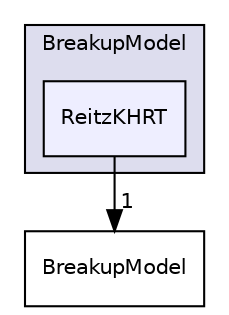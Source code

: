 digraph "src/lagrangian/spray/submodels/BreakupModel/ReitzKHRT" {
  bgcolor=transparent;
  compound=true
  node [ fontsize="10", fontname="Helvetica"];
  edge [ labelfontsize="10", labelfontname="Helvetica"];
  subgraph clusterdir_7862d93b0f83aa5120e5fba7616a1684 {
    graph [ bgcolor="#ddddee", pencolor="black", label="BreakupModel" fontname="Helvetica", fontsize="10", URL="dir_7862d93b0f83aa5120e5fba7616a1684.html"]
  dir_3ebc1a7f6e938d3212a43fd89a3f743f [shape=box, label="ReitzKHRT", style="filled", fillcolor="#eeeeff", pencolor="black", URL="dir_3ebc1a7f6e938d3212a43fd89a3f743f.html"];
  }
  dir_960cc54e61b1c0cc02c9fe03d6c537da [shape=box label="BreakupModel" URL="dir_960cc54e61b1c0cc02c9fe03d6c537da.html"];
  dir_3ebc1a7f6e938d3212a43fd89a3f743f->dir_960cc54e61b1c0cc02c9fe03d6c537da [headlabel="1", labeldistance=1.5 headhref="dir_001679_001674.html"];
}
